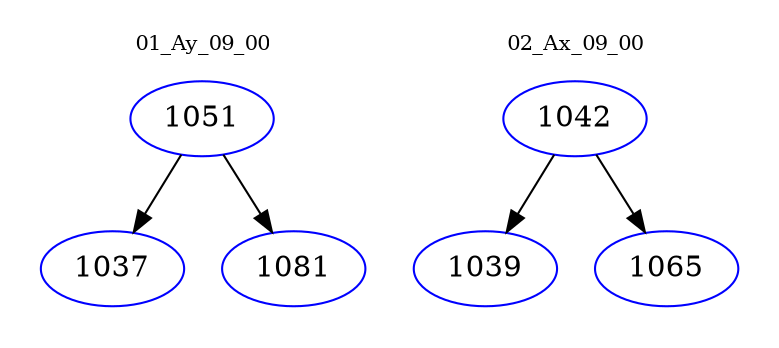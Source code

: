 digraph{
subgraph cluster_0 {
color = white
label = "01_Ay_09_00";
fontsize=10;
T0_1051 [label="1051", color="blue"]
T0_1051 -> T0_1037 [color="black"]
T0_1037 [label="1037", color="blue"]
T0_1051 -> T0_1081 [color="black"]
T0_1081 [label="1081", color="blue"]
}
subgraph cluster_1 {
color = white
label = "02_Ax_09_00";
fontsize=10;
T1_1042 [label="1042", color="blue"]
T1_1042 -> T1_1039 [color="black"]
T1_1039 [label="1039", color="blue"]
T1_1042 -> T1_1065 [color="black"]
T1_1065 [label="1065", color="blue"]
}
}
